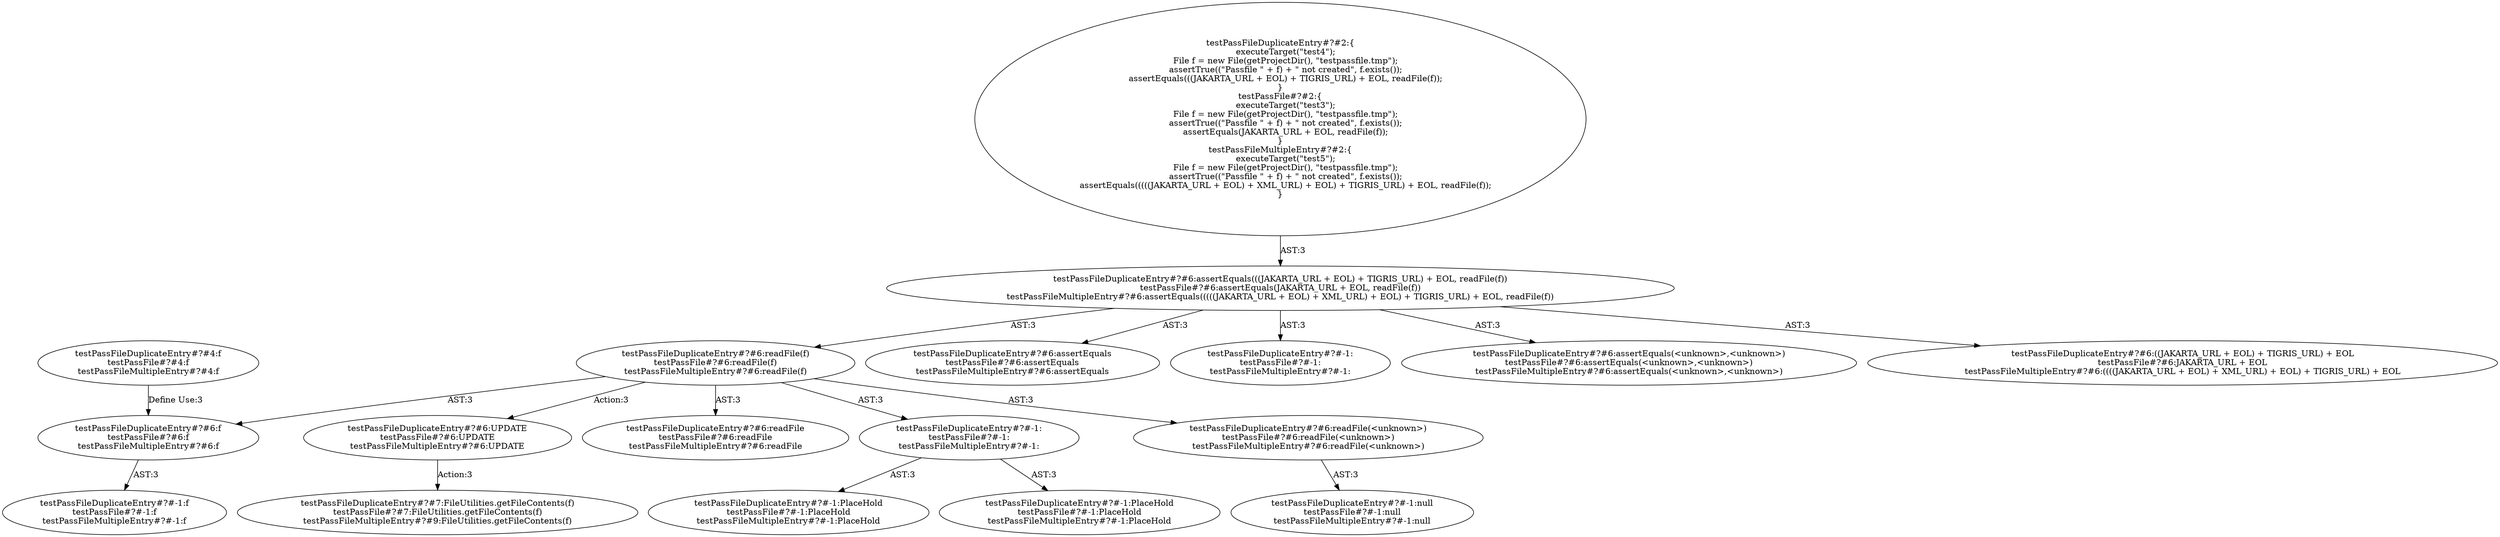 digraph "Pattern" {
0 [label="testPassFileDuplicateEntry#?#6:UPDATE
testPassFile#?#6:UPDATE
testPassFileMultipleEntry#?#6:UPDATE" shape=ellipse]
1 [label="testPassFileDuplicateEntry#?#6:readFile(f)
testPassFile#?#6:readFile(f)
testPassFileMultipleEntry#?#6:readFile(f)" shape=ellipse]
2 [label="testPassFileDuplicateEntry#?#6:assertEquals(((JAKARTA_URL + EOL) + TIGRIS_URL) + EOL, readFile(f))
testPassFile#?#6:assertEquals(JAKARTA_URL + EOL, readFile(f))
testPassFileMultipleEntry#?#6:assertEquals(((((JAKARTA_URL + EOL) + XML_URL) + EOL) + TIGRIS_URL) + EOL, readFile(f))" shape=ellipse]
3 [label="testPassFileDuplicateEntry#?#2:\{
    executeTarget(\"test4\");
    File f = new File(getProjectDir(), \"testpassfile.tmp\");
    assertTrue((\"Passfile \" + f) + \" not created\", f.exists());
    assertEquals(((JAKARTA_URL + EOL) + TIGRIS_URL) + EOL, readFile(f));
\}
testPassFile#?#2:\{
    executeTarget(\"test3\");
    File f = new File(getProjectDir(), \"testpassfile.tmp\");
    assertTrue((\"Passfile \" + f) + \" not created\", f.exists());
    assertEquals(JAKARTA_URL + EOL, readFile(f));
\}
testPassFileMultipleEntry#?#2:\{
    executeTarget(\"test5\");
    File f = new File(getProjectDir(), \"testpassfile.tmp\");
    assertTrue((\"Passfile \" + f) + \" not created\", f.exists());
    assertEquals(((((JAKARTA_URL + EOL) + XML_URL) + EOL) + TIGRIS_URL) + EOL, readFile(f));
\}" shape=ellipse]
4 [label="testPassFileDuplicateEntry#?#6:assertEquals
testPassFile#?#6:assertEquals
testPassFileMultipleEntry#?#6:assertEquals" shape=ellipse]
5 [label="testPassFileDuplicateEntry#?#-1:
testPassFile#?#-1:
testPassFileMultipleEntry#?#-1:" shape=ellipse]
6 [label="testPassFileDuplicateEntry#?#6:assertEquals(<unknown>,<unknown>)
testPassFile#?#6:assertEquals(<unknown>,<unknown>)
testPassFileMultipleEntry#?#6:assertEquals(<unknown>,<unknown>)" shape=ellipse]
7 [label="testPassFileDuplicateEntry#?#6:((JAKARTA_URL + EOL) + TIGRIS_URL) + EOL
testPassFile#?#6:JAKARTA_URL + EOL
testPassFileMultipleEntry#?#6:((((JAKARTA_URL + EOL) + XML_URL) + EOL) + TIGRIS_URL) + EOL" shape=ellipse]
8 [label="testPassFileDuplicateEntry#?#6:readFile
testPassFile#?#6:readFile
testPassFileMultipleEntry#?#6:readFile" shape=ellipse]
9 [label="testPassFileDuplicateEntry#?#-1:
testPassFile#?#-1:
testPassFileMultipleEntry#?#-1:" shape=ellipse]
10 [label="testPassFileDuplicateEntry#?#-1:PlaceHold
testPassFile#?#-1:PlaceHold
testPassFileMultipleEntry#?#-1:PlaceHold" shape=ellipse]
11 [label="testPassFileDuplicateEntry#?#-1:PlaceHold
testPassFile#?#-1:PlaceHold
testPassFileMultipleEntry#?#-1:PlaceHold" shape=ellipse]
12 [label="testPassFileDuplicateEntry#?#6:readFile(<unknown>)
testPassFile#?#6:readFile(<unknown>)
testPassFileMultipleEntry#?#6:readFile(<unknown>)" shape=ellipse]
13 [label="testPassFileDuplicateEntry#?#-1:null
testPassFile#?#-1:null
testPassFileMultipleEntry#?#-1:null" shape=ellipse]
14 [label="testPassFileDuplicateEntry#?#6:f
testPassFile#?#6:f
testPassFileMultipleEntry#?#6:f" shape=ellipse]
15 [label="testPassFileDuplicateEntry#?#4:f
testPassFile#?#4:f
testPassFileMultipleEntry#?#4:f" shape=ellipse]
16 [label="testPassFileDuplicateEntry#?#-1:f
testPassFile#?#-1:f
testPassFileMultipleEntry#?#-1:f" shape=ellipse]
17 [label="testPassFileDuplicateEntry#?#7:FileUtilities.getFileContents(f)
testPassFile#?#7:FileUtilities.getFileContents(f)
testPassFileMultipleEntry#?#9:FileUtilities.getFileContents(f)" shape=ellipse]
0 -> 17 [label="Action:3"];
1 -> 0 [label="Action:3"];
1 -> 8 [label="AST:3"];
1 -> 9 [label="AST:3"];
1 -> 12 [label="AST:3"];
1 -> 14 [label="AST:3"];
2 -> 1 [label="AST:3"];
2 -> 4 [label="AST:3"];
2 -> 5 [label="AST:3"];
2 -> 6 [label="AST:3"];
2 -> 7 [label="AST:3"];
3 -> 2 [label="AST:3"];
9 -> 10 [label="AST:3"];
9 -> 11 [label="AST:3"];
12 -> 13 [label="AST:3"];
14 -> 16 [label="AST:3"];
15 -> 14 [label="Define Use:3"];
}